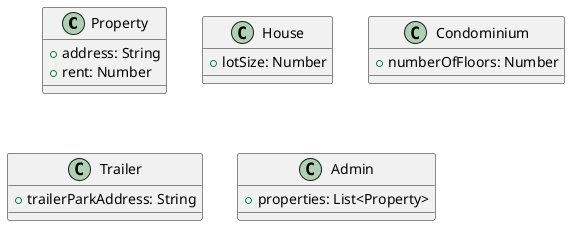 @startuml

class Property {
    +address: String
    +rent: Number
}

class House {
    +lotSize: Number
}

class Condominium {
    +numberOfFloors: Number
}

class Trailer {
    +trailerParkAddress: String
}

class Admin {
    +properties: List<Property>
}


@enduml
